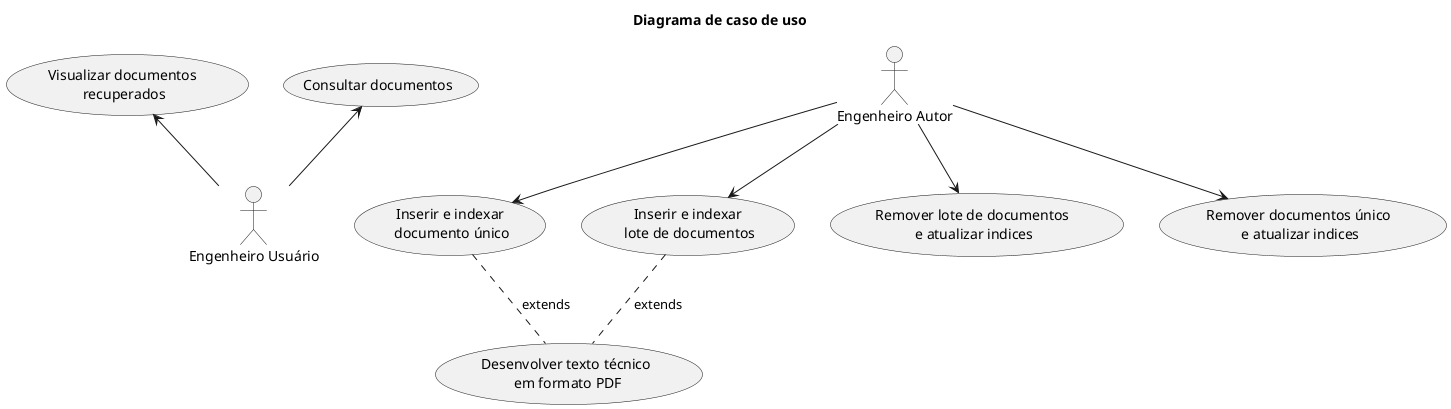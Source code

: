 @startuml
title Diagrama de caso de uso
:Engenheiro Autor: as Admin

(Desenvolver texto técnico\n em formato PDF) as P1


(Inserir e indexar\n lote de documentos) as A1
(Inserir e indexar\n documento único) as A2
(Remover lote de documentos \ne atualizar indices) as A3
(Remover documentos único \ne atualizar indices) as A4
Admin --> A1
Admin --> A2
Admin --> A3
Admin --> A4
P1 .up. A1: extends

P1 .up. A2: extends

:Engenheiro Usuário: as User
(Consultar documentos) as U1
(Visualizar documentos \nrecuperados) as U2

User -up-> U1
User -up-> U2

@enduml